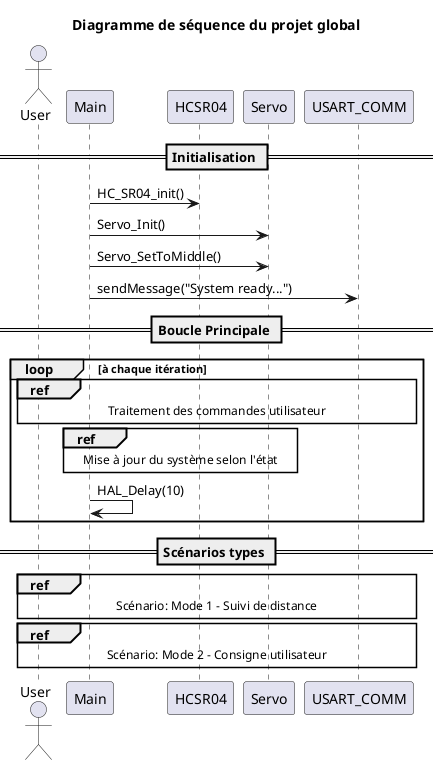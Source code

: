 @startuml

title Diagramme de séquence du projet global

' Participants (modules)
actor "User" as User
participant "Main" as Main
participant "HCSR04" as HCSR04
participant "Servo" as Servo
participant "USART_COMM" as USART

' Initialisation
== Initialisation ==
Main -> HCSR04: HC_SR04_init()
Main -> Servo: Servo_Init()
Main -> Servo: Servo_SetToMiddle()
Main -> USART: sendMessage("System ready...")

' Boucle principale avec référence
== Boucle Principale ==
loop à chaque itération
  ref over User, Main, HCSR04, Servo, USART
    Traitement des commandes utilisateur
  end ref
  
  ref over Main, HCSR04, Servo
    Mise à jour du système selon l'état
  end ref
  
  Main -> Main: HAL_Delay(10)
end

' Scénarios de cas d'utilisation typiques
== Scénarios types ==
ref over User, Main, HCSR04, Servo, USART
  Scénario: Mode 1 - Suivi de distance
end ref

ref over User, Main, Servo, USART
  Scénario: Mode 2 - Consigne utilisateur
end ref
@enduml